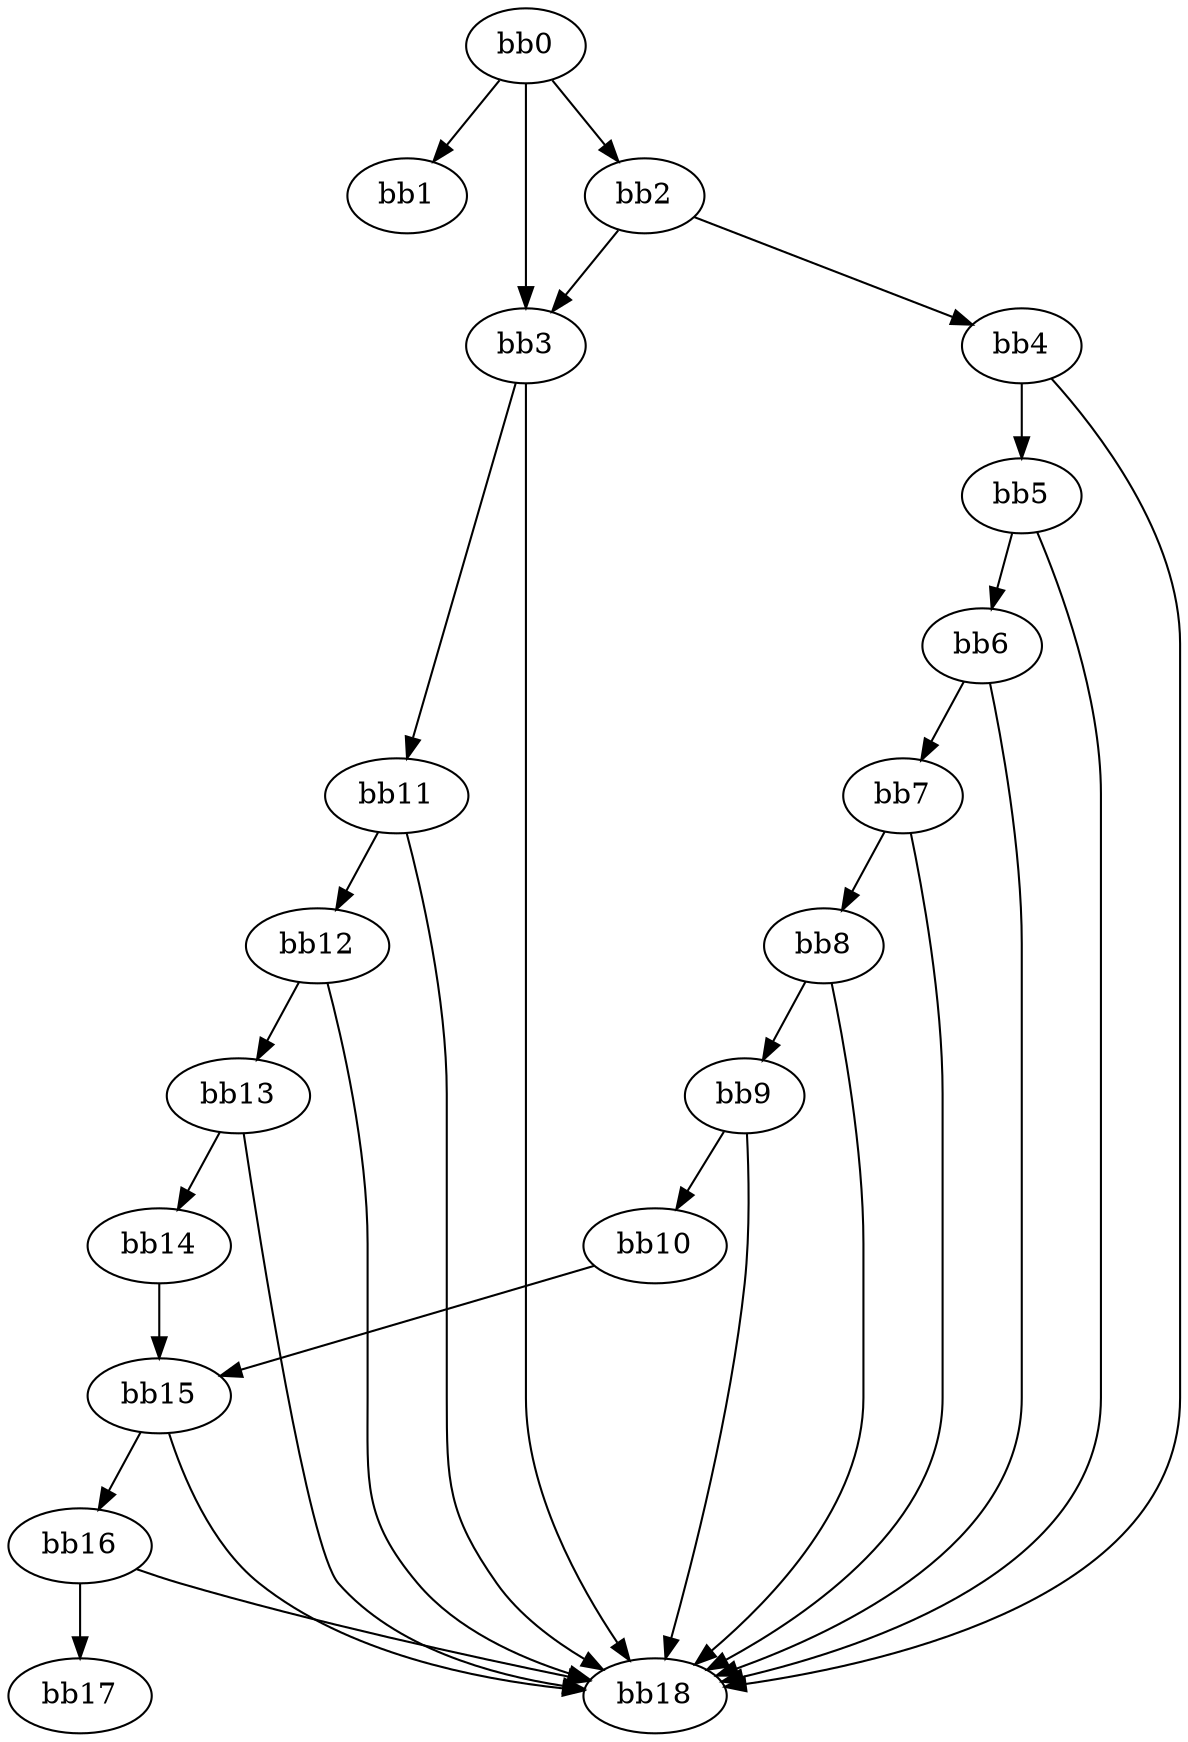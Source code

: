 digraph {
    0 [ label = "bb0\l" ]
    1 [ label = "bb1\l" ]
    2 [ label = "bb2\l" ]
    3 [ label = "bb3\l" ]
    4 [ label = "bb4\l" ]
    5 [ label = "bb5\l" ]
    6 [ label = "bb6\l" ]
    7 [ label = "bb7\l" ]
    8 [ label = "bb8\l" ]
    9 [ label = "bb9\l" ]
    10 [ label = "bb10\l" ]
    11 [ label = "bb11\l" ]
    12 [ label = "bb12\l" ]
    13 [ label = "bb13\l" ]
    14 [ label = "bb14\l" ]
    15 [ label = "bb15\l" ]
    16 [ label = "bb16\l" ]
    17 [ label = "bb17\l" ]
    18 [ label = "bb18\l" ]
    0 -> 1 [ ]
    0 -> 2 [ ]
    0 -> 3 [ ]
    2 -> 3 [ ]
    2 -> 4 [ ]
    3 -> 11 [ ]
    3 -> 18 [ ]
    4 -> 5 [ ]
    4 -> 18 [ ]
    5 -> 6 [ ]
    5 -> 18 [ ]
    6 -> 7 [ ]
    6 -> 18 [ ]
    7 -> 8 [ ]
    7 -> 18 [ ]
    8 -> 9 [ ]
    8 -> 18 [ ]
    9 -> 10 [ ]
    9 -> 18 [ ]
    10 -> 15 [ ]
    11 -> 12 [ ]
    11 -> 18 [ ]
    12 -> 13 [ ]
    12 -> 18 [ ]
    13 -> 14 [ ]
    13 -> 18 [ ]
    14 -> 15 [ ]
    15 -> 16 [ ]
    15 -> 18 [ ]
    16 -> 17 [ ]
    16 -> 18 [ ]
}

